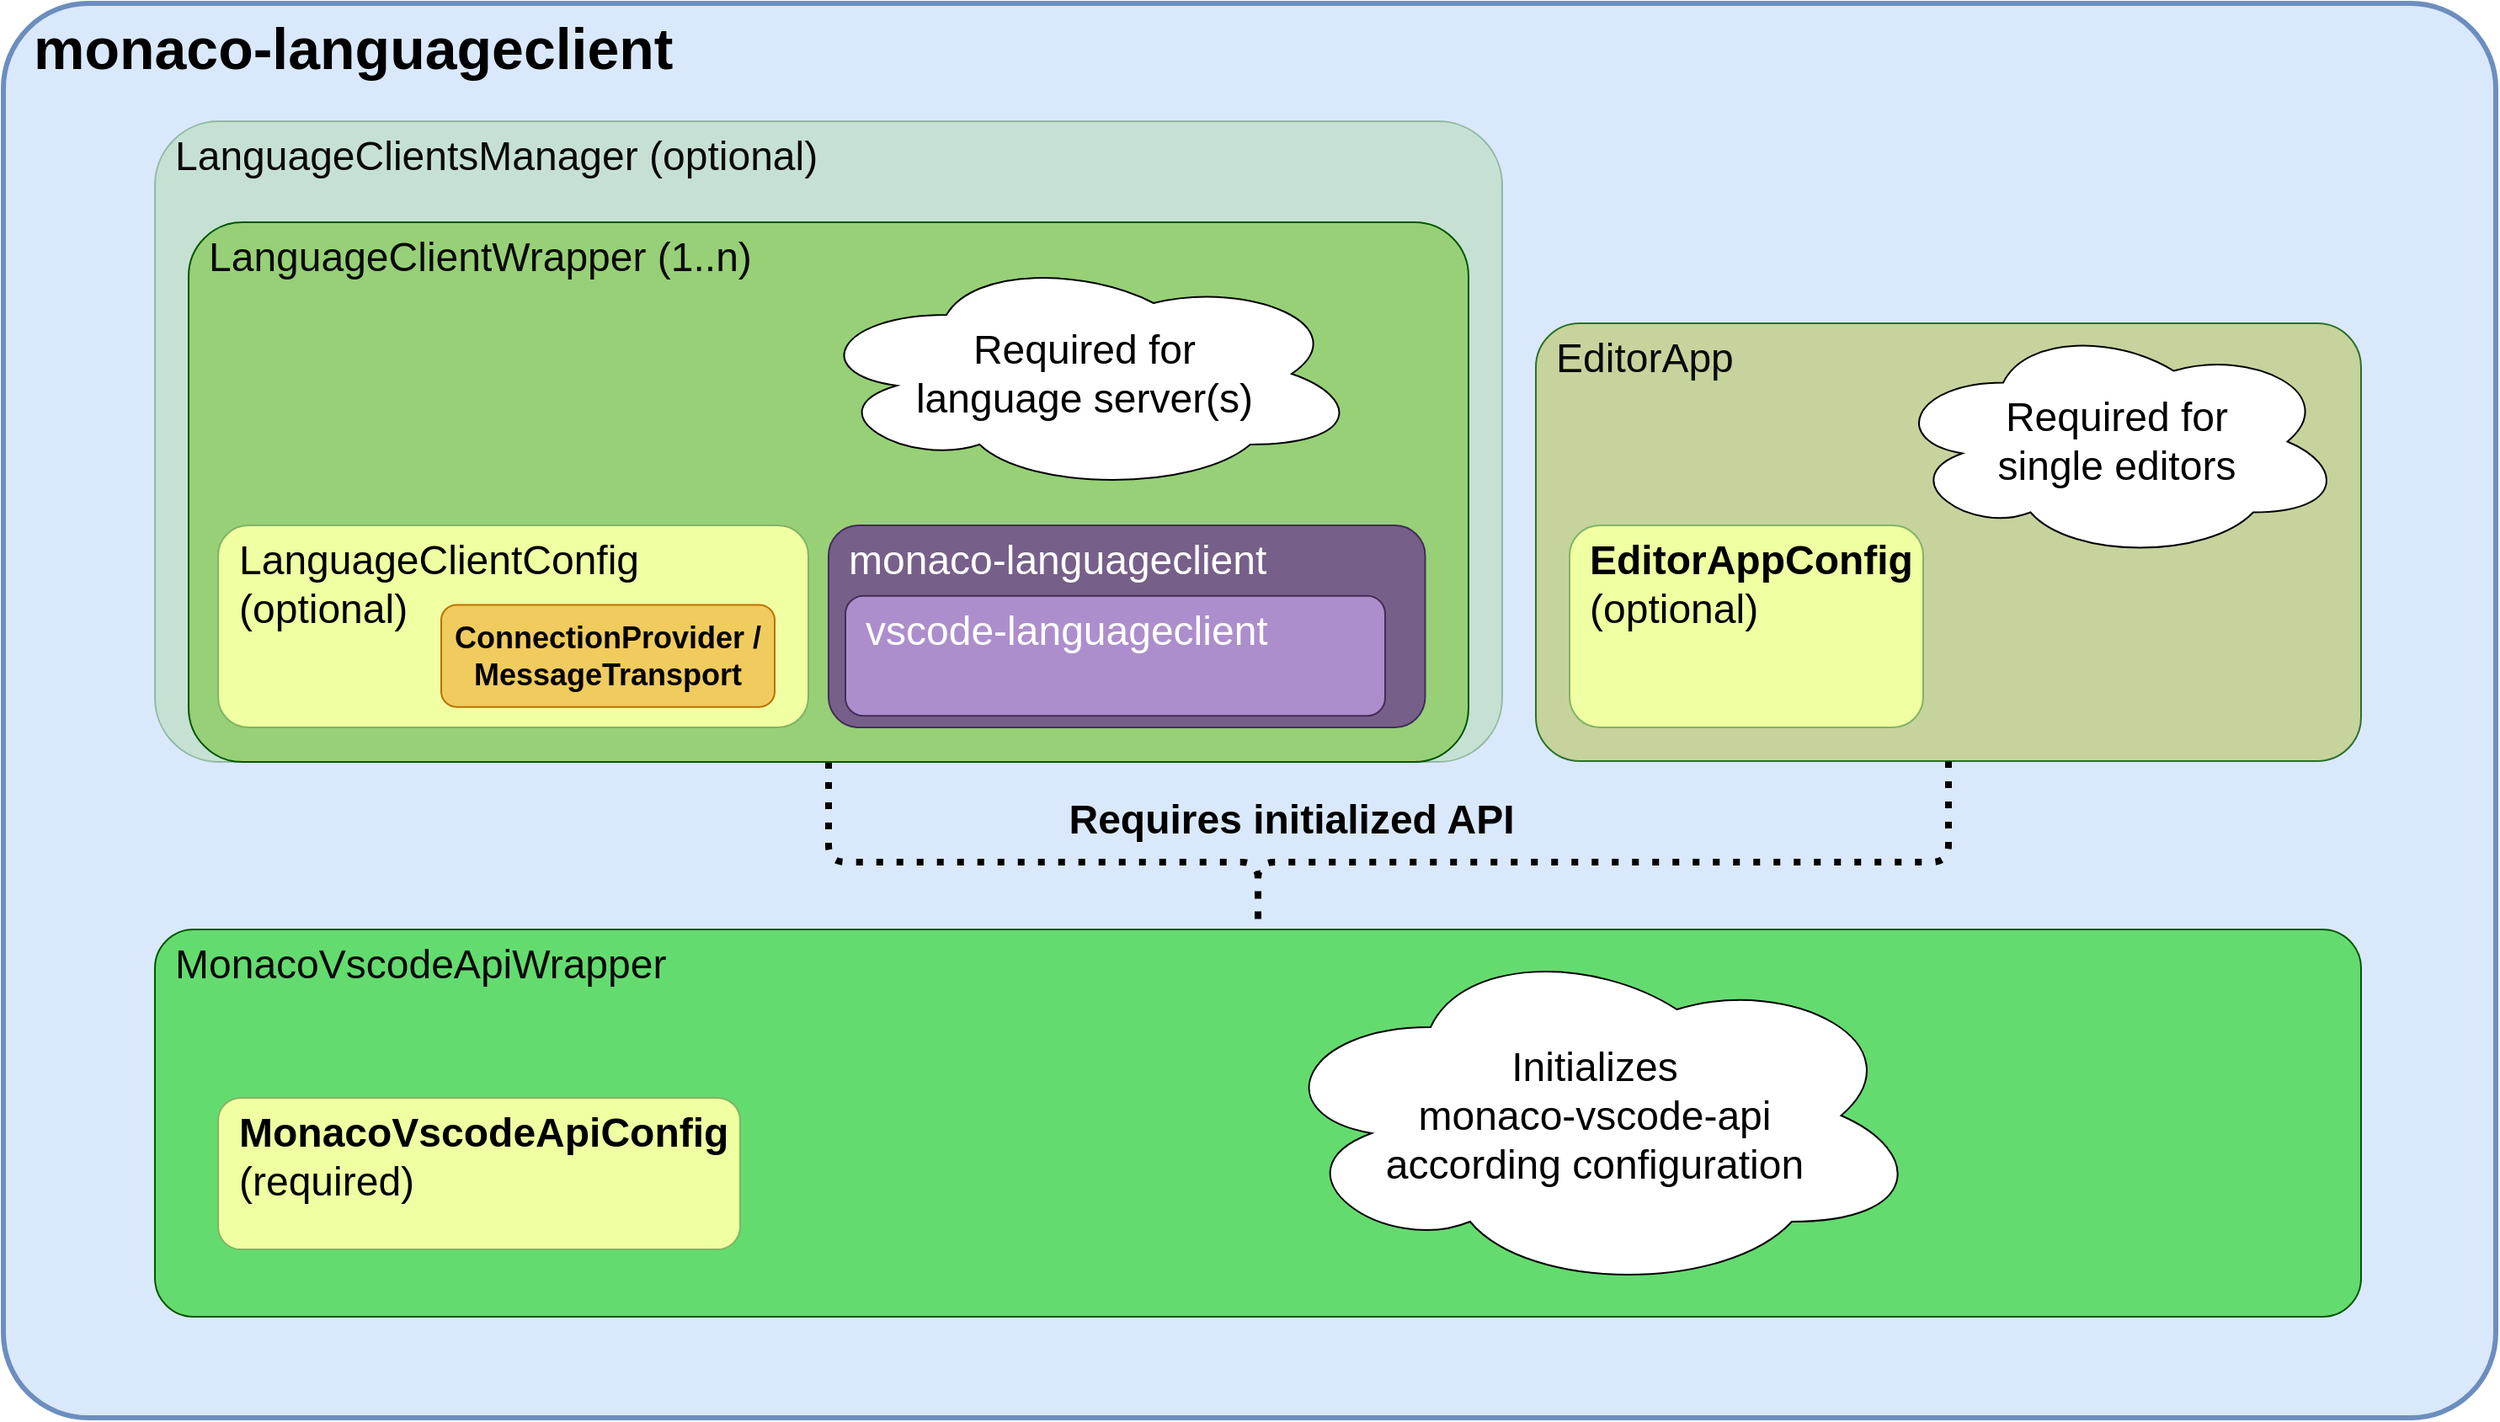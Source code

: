 <mxfile version="28.1.2">
  <diagram name="Page-1" id="97916047-d0de-89f5-080d-49f4d83e522f">
    <mxGraphModel dx="3924.5" dy="2687.5" grid="1" gridSize="10" guides="1" tooltips="1" connect="1" arrows="1" fold="1" page="1" pageScale="1.5" pageWidth="1169" pageHeight="827" background="none" math="0" shadow="0">
      <root>
        <mxCell id="0" />
        <mxCell id="1" parent="0" />
        <mxCell id="_uGb1KgNCc7sdFown7Vx-18" value="&lt;font style=&quot;font-size: 24px;&quot;&gt;LanguageClientWrapper (1..n)&lt;/font&gt;" style="rounded=1;html=1;fillColor=light-dark(#97D077,#80CC80);strokeColor=#005700;fontColor=#ffffff;verticalAlign=top;arcSize=10;whiteSpace=wrap;align=left;spacingLeft=10;" parent="1" vertex="1">
          <mxGeometry x="-1540" y="-760" width="780" height="330.5" as="geometry" />
        </mxCell>
        <mxCell id="k4CSAVVTnt-oedxpcEqQ-55" value="&lt;b&gt;&lt;font style=&quot;font-size: 34px;&quot;&gt;monaco-language&lt;span style=&quot;background-color: initial;&quot;&gt;client&lt;/span&gt;&lt;/font&gt;&lt;/b&gt;" style="rounded=1;whiteSpace=wrap;html=1;verticalAlign=top;fontSize=24;fillColor=#dae8fc;strokeColor=#6c8ebf;strokeWidth=3;arcSize=6;align=left;spacingLeft=16;" parent="1" vertex="1">
          <mxGeometry x="-1640" y="-880" width="1480" height="840" as="geometry" />
        </mxCell>
        <mxCell id="_uGb1KgNCc7sdFown7Vx-17" value="&lt;font style=&quot;font-size: 24px;&quot;&gt;LanguageClientsManager (optional)&lt;/font&gt;" style="rounded=1;html=1;fillColor=light-dark(#97D077,#80CC80);strokeColor=#005700;fontColor=#090909;verticalAlign=top;arcSize=10;whiteSpace=wrap;align=left;spacingLeft=10;opacity=30;" parent="1" vertex="1">
          <mxGeometry x="-1550" y="-810" width="800" height="380.5" as="geometry" />
        </mxCell>
        <mxCell id="_uGb1KgNCc7sdFown7Vx-46" style="edgeStyle=orthogonalEdgeStyle;rounded=1;orthogonalLoop=1;jettySize=auto;html=1;entryX=0.5;entryY=0;entryDx=0;entryDy=0;exitX=0.5;exitY=1;exitDx=0;exitDy=0;strokeWidth=4;dashed=1;dashPattern=1 2;endArrow=none;endFill=0;curved=0;" parent="1" source="_uGb1KgNCc7sdFown7Vx-14" target="k4CSAVVTnt-oedxpcEqQ-79" edge="1">
          <mxGeometry relative="1" as="geometry">
            <Array as="points">
              <mxPoint x="-1150" y="-370" />
              <mxPoint x="-895" y="-370" />
            </Array>
          </mxGeometry>
        </mxCell>
        <mxCell id="_uGb1KgNCc7sdFown7Vx-14" value="&lt;font style=&quot;font-size: 24px;&quot;&gt;LanguageClientWrapper (1..n)&lt;/font&gt;" style="rounded=1;html=1;fillColor=light-dark(#97D077,#80CC80);strokeColor=#005700;fontColor=#090909;verticalAlign=top;arcSize=10;whiteSpace=wrap;align=left;spacingLeft=10;" parent="1" vertex="1">
          <mxGeometry x="-1530" y="-750" width="760" height="320.5" as="geometry" />
        </mxCell>
        <mxCell id="k4CSAVVTnt-oedxpcEqQ-79" value="&lt;font style=&quot;font-size: 24px;&quot;&gt;MonacoVscodeApiWrapper&lt;/font&gt;" style="rounded=1;html=1;fillColor=#64DB6F;strokeColor=#005700;fontColor=#090909;verticalAlign=top;arcSize=10;whiteSpace=wrap;align=left;spacingLeft=10;" parent="1" vertex="1">
          <mxGeometry x="-1550" y="-330" width="1310" height="230" as="geometry" />
        </mxCell>
        <mxCell id="k4CSAVVTnt-oedxpcEqQ-89" value="&lt;font&gt;&lt;b&gt;MonacoVscodeApiConfig&lt;/b&gt;&lt;/font&gt;&lt;div&gt;&lt;font&gt;(required)&lt;b&gt;&lt;/b&gt;&lt;/font&gt;&lt;/div&gt;" style="rounded=1;whiteSpace=wrap;html=1;fillColor=#EFFFA1;strokeColor=#82b366;fontSize=24;verticalAlign=top;align=left;spacingLeft=10;" parent="1" vertex="1">
          <mxGeometry x="-1512.5" y="-230" width="310" height="90" as="geometry" />
        </mxCell>
        <mxCell id="_uGb1KgNCc7sdFown7Vx-10" value="&lt;div&gt;Initializes&lt;/div&gt;&lt;div&gt;monaco-vscode-api&lt;/div&gt;&lt;div&gt;according configuration&lt;/div&gt;" style="ellipse;shape=cloud;whiteSpace=wrap;html=1;fontSize=24;" parent="1" vertex="1">
          <mxGeometry x="-890" y="-324.5" width="390" height="210" as="geometry" />
        </mxCell>
        <mxCell id="_uGb1KgNCc7sdFown7Vx-44" style="edgeStyle=orthogonalEdgeStyle;rounded=1;orthogonalLoop=1;jettySize=auto;html=1;exitX=0.5;exitY=1;exitDx=0;exitDy=0;strokeWidth=4;dashed=1;dashPattern=1 2;entryX=0.5;entryY=0;entryDx=0;entryDy=0;endArrow=none;endFill=0;curved=0;" parent="1" source="_uGb1KgNCc7sdFown7Vx-43" target="k4CSAVVTnt-oedxpcEqQ-79" edge="1">
          <mxGeometry relative="1" as="geometry">
            <Array as="points">
              <mxPoint x="-485" y="-370" />
              <mxPoint x="-895" y="-370" />
            </Array>
            <mxPoint x="-220" y="-180" as="targetPoint" />
          </mxGeometry>
        </mxCell>
        <mxCell id="_uGb1KgNCc7sdFown7Vx-43" value="&lt;font style=&quot;font-size: 24px;&quot;&gt;EditorApp&lt;/font&gt;" style="rounded=1;html=1;fillColor=#C2CF86;strokeColor=#005700;fontColor=#090909;verticalAlign=top;arcSize=10;whiteSpace=wrap;align=left;spacingLeft=10;opacity=80;" parent="1" vertex="1">
          <mxGeometry x="-730" y="-690" width="490" height="260" as="geometry" />
        </mxCell>
        <mxCell id="_uGb1KgNCc7sdFown7Vx-49" value="Required&amp;nbsp;&lt;span style=&quot;background-color: transparent; color: light-dark(rgb(0, 0, 0), rgb(255, 255, 255));&quot;&gt;for&lt;/span&gt;&lt;div&gt;single editors&lt;/div&gt;" style="ellipse;shape=cloud;whiteSpace=wrap;html=1;fontSize=24;" parent="1" vertex="1">
          <mxGeometry x="-520" y="-689.75" width="270" height="140" as="geometry" />
        </mxCell>
        <mxCell id="_uGb1KgNCc7sdFown7Vx-50" value="&lt;b&gt;EditorAppConfig&lt;/b&gt;&lt;div&gt;(optional)&lt;b&gt;&lt;/b&gt;&lt;/div&gt;" style="rounded=1;whiteSpace=wrap;html=1;fillColor=#EFFFA1;strokeColor=#82b366;fontSize=24;align=left;verticalAlign=top;spacingLeft=10;" parent="1" vertex="1">
          <mxGeometry x="-710" y="-570" width="210" height="120" as="geometry" />
        </mxCell>
        <mxCell id="Q1zuOhS-M8KEH4ONO73u-8" value="Required&amp;nbsp;&lt;span style=&quot;background-color: transparent; color: light-dark(rgb(0, 0, 0), rgb(255, 255, 255));&quot;&gt;for&lt;/span&gt;&lt;div&gt;language s&lt;span style=&quot;background-color: transparent; color: light-dark(rgb(0, 0, 0), rgb(255, 255, 255));&quot;&gt;erver(s)&lt;/span&gt;&lt;/div&gt;" style="ellipse;shape=cloud;whiteSpace=wrap;html=1;fontSize=24;" parent="1" vertex="1">
          <mxGeometry x="-1162" y="-730" width="328" height="140" as="geometry" />
        </mxCell>
        <mxCell id="Q1zuOhS-M8KEH4ONO73u-9" value="monaco-languageclient" style="rounded=1;whiteSpace=wrap;html=1;verticalAlign=top;fontSize=24;fillColor=#76608a;strokeColor=#432D57;fontColor=#ffffff;align=left;spacingLeft=10;" parent="1" vertex="1">
          <mxGeometry x="-1150" y="-570" width="354.25" height="120" as="geometry" />
        </mxCell>
        <mxCell id="Q1zuOhS-M8KEH4ONO73u-10" value="vscode-languageclient" style="rounded=1;whiteSpace=wrap;html=1;verticalAlign=top;fontSize=24;fillColor=#AD8ECC;strokeColor=#432D57;fontColor=#ffffff;align=left;spacingLeft=10;" parent="1" vertex="1">
          <mxGeometry x="-1140" y="-528.12" width="320.5" height="71.25" as="geometry" />
        </mxCell>
        <mxCell id="_uGb1KgNCc7sdFown7Vx-16" value="&lt;font&gt;LanguageClientConfig&lt;/font&gt;&lt;div&gt;&lt;font&gt;(optional)&lt;/font&gt;&lt;/div&gt;" style="rounded=1;whiteSpace=wrap;html=1;fillColor=#EFFFA1;strokeColor=#82b366;fontSize=24;align=left;verticalAlign=top;spacingLeft=10;" parent="1" vertex="1">
          <mxGeometry x="-1512.5" y="-570" width="350.5" height="120" as="geometry" />
        </mxCell>
        <mxCell id="lx0kfDIMt9VH3zf3OL-N-7" value="&lt;div style=&quot;color: rgb(0, 0, 0); font-size: 18px;&quot;&gt;&lt;b&gt;Connection&lt;span style=&quot;background-color: initial;&quot;&gt;Provider&amp;nbsp;&lt;/span&gt;&lt;span style=&quot;background-color: transparent;&quot;&gt;/&lt;/span&gt;&lt;/b&gt;&lt;/div&gt;&lt;div style=&quot;color: rgb(0, 0, 0); font-size: 18px;&quot;&gt;&lt;b&gt;&lt;span style=&quot;background-color: transparent;&quot;&gt;Message&lt;/span&gt;&lt;span style=&quot;background-color: initial;&quot;&gt;Transport&lt;/span&gt;&lt;/b&gt;&lt;/div&gt;" style="rounded=1;whiteSpace=wrap;html=1;fillColor=#F0CB5D;fontColor=#000000;strokeColor=#BD7000;fontSize=18;" parent="1" vertex="1">
          <mxGeometry x="-1380" y="-522.81" width="198" height="60.63" as="geometry" />
        </mxCell>
        <mxCell id="7y8CWc6Fthe4Xidu5eib-1" value="&lt;font style=&quot;font-size: 24px;&quot;&gt;&lt;b style=&quot;&quot;&gt;Requires initialized API&lt;/b&gt;&lt;/font&gt;" style="text;html=1;align=center;verticalAlign=middle;whiteSpace=wrap;rounded=0;" parent="1" vertex="1">
          <mxGeometry x="-1010" y="-410" width="270" height="30" as="geometry" />
        </mxCell>
      </root>
    </mxGraphModel>
  </diagram>
</mxfile>
